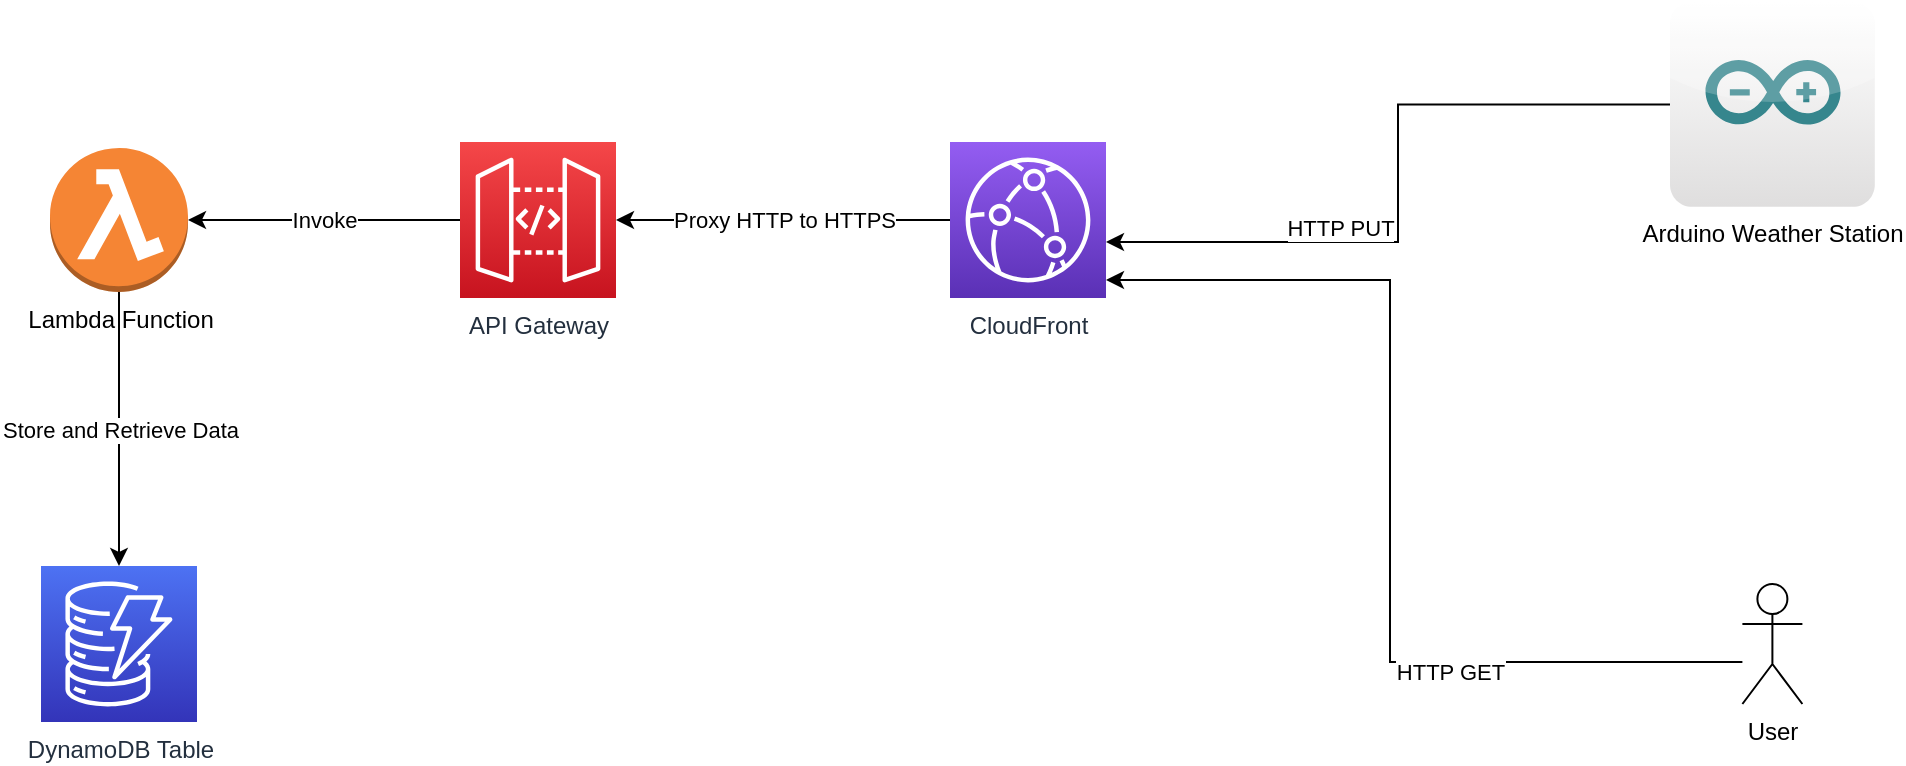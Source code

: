 <mxfile version="13.1.2" type="device"><diagram id="Oimjs5FEr2EnjGdrHQhC" name="Page-1"><mxGraphModel dx="1422" dy="1788" grid="1" gridSize="10" guides="1" tooltips="1" connect="1" arrows="1" fold="1" page="1" pageScale="1" pageWidth="850" pageHeight="1100" math="0" shadow="0"><root><mxCell id="0"/><mxCell id="1" parent="0"/><mxCell id="ZbCTnUhnT9JXCRhGsZwz-6" value="DynamoDB Table" style="outlineConnect=0;fontColor=#232F3E;gradientColor=#4D72F3;gradientDirection=north;fillColor=#3334B9;strokeColor=#ffffff;dashed=0;verticalLabelPosition=bottom;verticalAlign=top;align=center;html=1;fontSize=12;fontStyle=0;aspect=fixed;shape=mxgraph.aws4.resourceIcon;resIcon=mxgraph.aws4.dynamodb;" vertex="1" parent="1"><mxGeometry x="55.5" y="272" width="78" height="78" as="geometry"/></mxCell><mxCell id="ZbCTnUhnT9JXCRhGsZwz-11" style="edgeStyle=orthogonalEdgeStyle;rounded=0;orthogonalLoop=1;jettySize=auto;html=1;" edge="1" parent="1" source="ZbCTnUhnT9JXCRhGsZwz-10" target="ZbCTnUhnT9JXCRhGsZwz-21"><mxGeometry relative="1" as="geometry"><mxPoint x="597" y="110" as="targetPoint"/><Array as="points"><mxPoint x="734" y="41"/><mxPoint x="734" y="110"/></Array></mxGeometry></mxCell><mxCell id="ZbCTnUhnT9JXCRhGsZwz-12" value="HTTP PUT" style="edgeLabel;html=1;align=center;verticalAlign=middle;resizable=0;points=[];" vertex="1" connectable="0" parent="ZbCTnUhnT9JXCRhGsZwz-11"><mxGeometry x="0.337" y="-7" relative="1" as="geometry"><mxPoint as="offset"/></mxGeometry></mxCell><mxCell id="ZbCTnUhnT9JXCRhGsZwz-10" value="Arduino Weather Station" style="dashed=0;outlineConnect=0;html=1;align=center;labelPosition=center;verticalLabelPosition=bottom;verticalAlign=top;shape=mxgraph.webicons.arduino;gradientColor=#DFDEDE" vertex="1" parent="1"><mxGeometry x="870" y="-10" width="102.4" height="102.4" as="geometry"/></mxCell><mxCell id="ZbCTnUhnT9JXCRhGsZwz-17" style="edgeStyle=orthogonalEdgeStyle;rounded=0;orthogonalLoop=1;jettySize=auto;html=1;" edge="1" parent="1" source="ZbCTnUhnT9JXCRhGsZwz-14" target="ZbCTnUhnT9JXCRhGsZwz-21"><mxGeometry relative="1" as="geometry"><mxPoint x="597" y="129" as="targetPoint"/><Array as="points"><mxPoint x="730" y="320"/><mxPoint x="730" y="129"/></Array></mxGeometry></mxCell><mxCell id="ZbCTnUhnT9JXCRhGsZwz-18" value="HTTP GET" style="edgeLabel;html=1;align=center;verticalAlign=middle;resizable=0;points=[];" vertex="1" connectable="0" parent="ZbCTnUhnT9JXCRhGsZwz-17"><mxGeometry x="-0.427" y="5" relative="1" as="geometry"><mxPoint as="offset"/></mxGeometry></mxCell><mxCell id="ZbCTnUhnT9JXCRhGsZwz-14" value="User" style="shape=umlActor;verticalLabelPosition=bottom;labelBackgroundColor=#ffffff;verticalAlign=top;html=1;outlineConnect=0;" vertex="1" parent="1"><mxGeometry x="906.2" y="281" width="30" height="60" as="geometry"/></mxCell><mxCell id="ZbCTnUhnT9JXCRhGsZwz-26" value="Proxy HTTP to HTTPS" style="edgeStyle=orthogonalEdgeStyle;rounded=0;orthogonalLoop=1;jettySize=auto;html=1;" edge="1" parent="1" source="ZbCTnUhnT9JXCRhGsZwz-21" target="ZbCTnUhnT9JXCRhGsZwz-22"><mxGeometry relative="1" as="geometry"/></mxCell><mxCell id="ZbCTnUhnT9JXCRhGsZwz-21" value="CloudFront" style="outlineConnect=0;fontColor=#232F3E;gradientColor=#945DF2;gradientDirection=north;fillColor=#5A30B5;strokeColor=#ffffff;dashed=0;verticalLabelPosition=bottom;verticalAlign=top;align=center;html=1;fontSize=12;fontStyle=0;aspect=fixed;shape=mxgraph.aws4.resourceIcon;resIcon=mxgraph.aws4.cloudfront;" vertex="1" parent="1"><mxGeometry x="510" y="60" width="78" height="78" as="geometry"/></mxCell><mxCell id="ZbCTnUhnT9JXCRhGsZwz-28" value="Invoke" style="edgeStyle=orthogonalEdgeStyle;rounded=0;orthogonalLoop=1;jettySize=auto;html=1;" edge="1" parent="1" source="ZbCTnUhnT9JXCRhGsZwz-22" target="ZbCTnUhnT9JXCRhGsZwz-27"><mxGeometry relative="1" as="geometry"><Array as="points"><mxPoint x="190" y="99"/><mxPoint x="190" y="99"/></Array></mxGeometry></mxCell><mxCell id="ZbCTnUhnT9JXCRhGsZwz-22" value="API Gateway" style="outlineConnect=0;fontColor=#232F3E;gradientColor=#F54749;gradientDirection=north;fillColor=#C7131F;strokeColor=#ffffff;dashed=0;verticalLabelPosition=bottom;verticalAlign=top;align=center;html=1;fontSize=12;fontStyle=0;aspect=fixed;shape=mxgraph.aws4.resourceIcon;resIcon=mxgraph.aws4.api_gateway;" vertex="1" parent="1"><mxGeometry x="265" y="60" width="78" height="78" as="geometry"/></mxCell><mxCell id="ZbCTnUhnT9JXCRhGsZwz-29" value="Store and Retrieve Data" style="edgeStyle=orthogonalEdgeStyle;rounded=0;orthogonalLoop=1;jettySize=auto;html=1;" edge="1" parent="1" source="ZbCTnUhnT9JXCRhGsZwz-27" target="ZbCTnUhnT9JXCRhGsZwz-6"><mxGeometry relative="1" as="geometry"/></mxCell><mxCell id="ZbCTnUhnT9JXCRhGsZwz-27" value="Lambda Function" style="outlineConnect=0;dashed=0;verticalLabelPosition=bottom;verticalAlign=top;align=center;html=1;shape=mxgraph.aws3.lambda_function;fillColor=#F58534;gradientColor=none;" vertex="1" parent="1"><mxGeometry x="60" y="63" width="69" height="72" as="geometry"/></mxCell></root></mxGraphModel></diagram></mxfile>